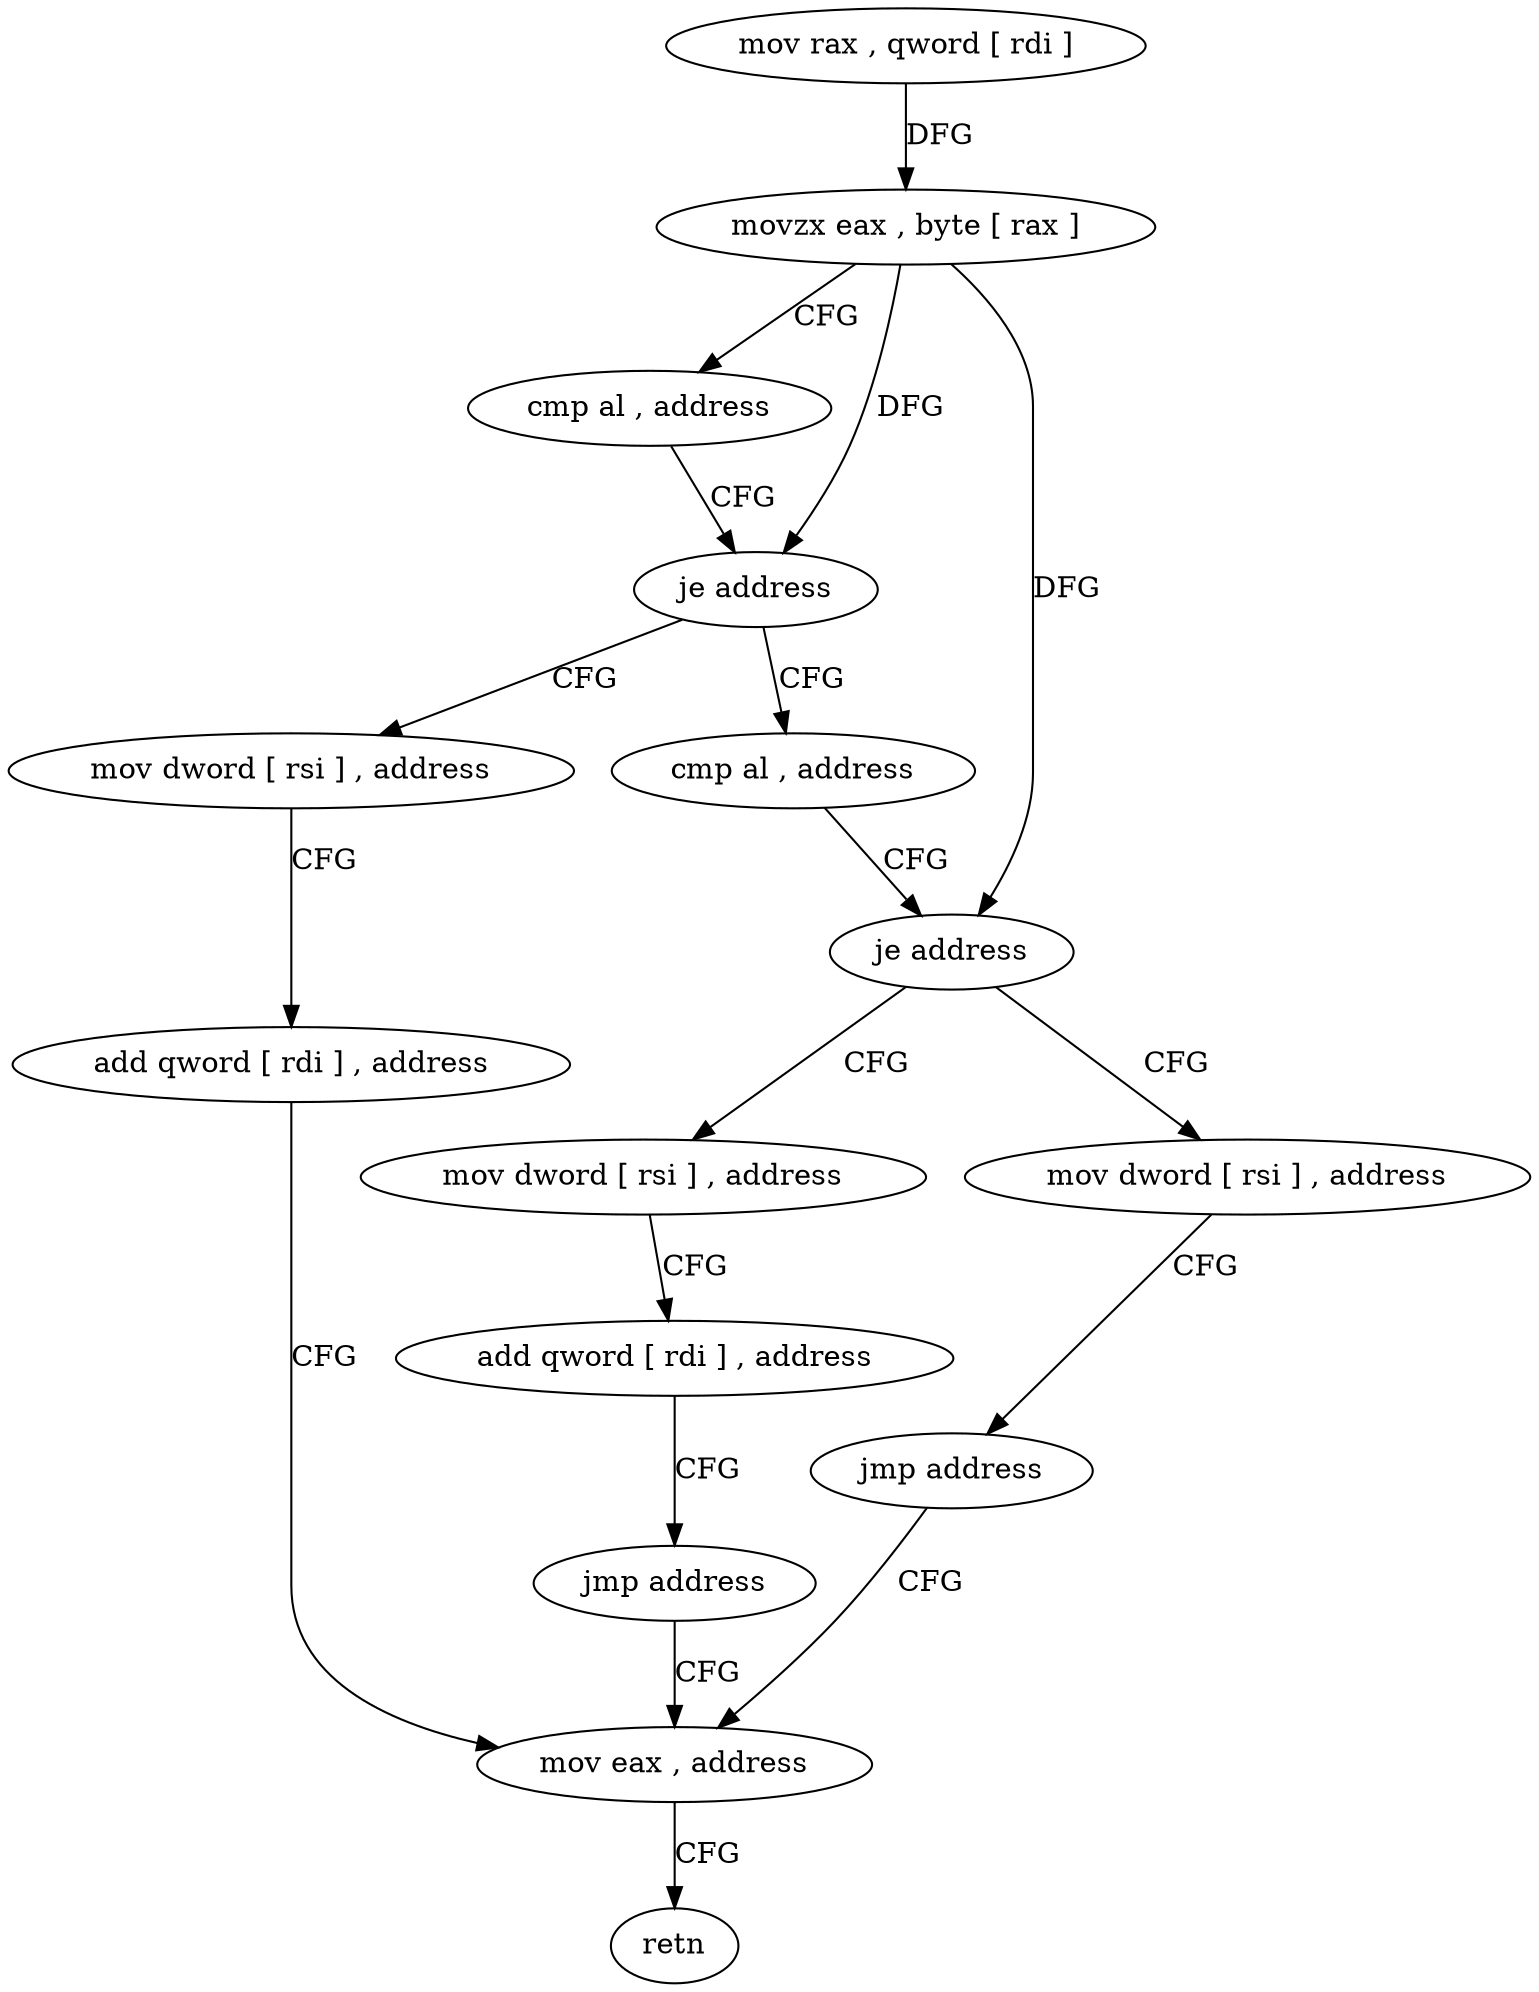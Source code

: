 digraph "func" {
"4241521" [label = "mov rax , qword [ rdi ]" ]
"4241524" [label = "movzx eax , byte [ rax ]" ]
"4241527" [label = "cmp al , address" ]
"4241529" [label = "je address" ]
"4241543" [label = "mov dword [ rsi ] , address" ]
"4241531" [label = "cmp al , address" ]
"4241549" [label = "add qword [ rdi ] , address" ]
"4241553" [label = "mov eax , address" ]
"4241533" [label = "je address" ]
"4241559" [label = "mov dword [ rsi ] , address" ]
"4241535" [label = "mov dword [ rsi ] , address" ]
"4241565" [label = "add qword [ rdi ] , address" ]
"4241569" [label = "jmp address" ]
"4241541" [label = "jmp address" ]
"4241558" [label = "retn" ]
"4241521" -> "4241524" [ label = "DFG" ]
"4241524" -> "4241527" [ label = "CFG" ]
"4241524" -> "4241529" [ label = "DFG" ]
"4241524" -> "4241533" [ label = "DFG" ]
"4241527" -> "4241529" [ label = "CFG" ]
"4241529" -> "4241543" [ label = "CFG" ]
"4241529" -> "4241531" [ label = "CFG" ]
"4241543" -> "4241549" [ label = "CFG" ]
"4241531" -> "4241533" [ label = "CFG" ]
"4241549" -> "4241553" [ label = "CFG" ]
"4241553" -> "4241558" [ label = "CFG" ]
"4241533" -> "4241559" [ label = "CFG" ]
"4241533" -> "4241535" [ label = "CFG" ]
"4241559" -> "4241565" [ label = "CFG" ]
"4241535" -> "4241541" [ label = "CFG" ]
"4241565" -> "4241569" [ label = "CFG" ]
"4241569" -> "4241553" [ label = "CFG" ]
"4241541" -> "4241553" [ label = "CFG" ]
}
